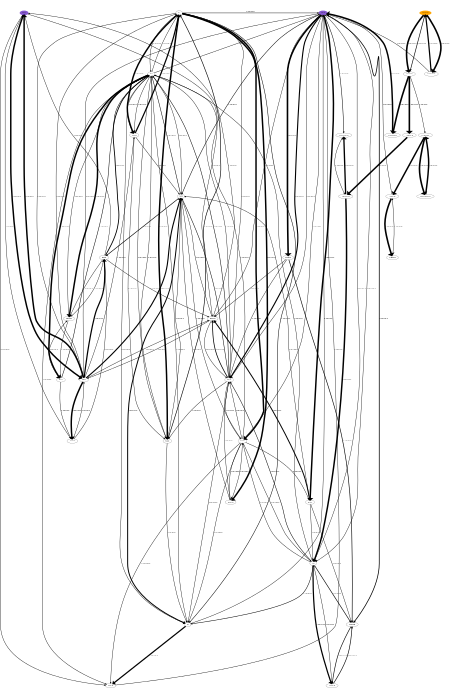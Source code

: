 digraph {
    graph [b="0,0,1558,558", rankdir=TB, center=true, splines=True, size="3,5!", dpi=400, ratio="fill"];
	NO -> N2 [label="7.1E-01%" fontcolor=black fontname=serif fontsize=16 penwidth=3]
	NO -> NNH [label="1.9E-01%" fontcolor=black fontname=serif fontsize=16 penwidth=3]
	NO -> NH [label="1.9E-02%" fontcolor=black fontname=serif fontsize=16 penwidth=3]
	NO -> HONO [label="1.0E+02%" fontcolor=black fontname=serif fontsize=16 penwidth=12]
	NO -> N [label="1.3E+00%" fontcolor=black fontname=serif fontsize=16 penwidth=3]
	NO -> N2O [label="2.1E-01%" fontcolor=black fontname=serif fontsize=16 penwidth=3]
	NO -> NO2 [label="9.9E+01%" fontcolor=black fontname=serif fontsize=16 penwidth=12]
	NO -> HCN [label="3.0E+00%" fontcolor=black fontname=serif fontsize=16 penwidth=3]
	NO -> NCO [label="1.5E-01%" fontcolor=black fontname=serif fontsize=16 penwidth=3]
	NO -> H2CN [label="9.7E+00%" fontcolor=black fontname=serif fontsize=16 penwidth=3]
	N2O -> N2 [label="2.1E+01%" fontcolor=black fontname=serif fontsize=16 penwidth=5]
	N2O -> NH [label="5.8E-01%" fontcolor=black fontname=serif fontsize=16 penwidth=3]
	N2O -> N [label="3.1E-02%" fontcolor=black fontname=serif fontsize=16 penwidth=3]
	N2O -> NO [label="2.4E+00%" fontcolor=black fontname=serif fontsize=16 penwidth=3]
	HCN -> NH2 [label="4.5E-02%" fontcolor=black fontname=serif fontsize=16 penwidth=3]
	HCN -> NH [label="1.5E+01%" fontcolor=black fontname=serif fontsize=16 penwidth=4]
	HCN -> HNC [label="1.0E+02%" fontcolor=black fontname=serif fontsize=16 penwidth=12]
	HCN -> CN [label="3.6E+00%" fontcolor=black fontname=serif fontsize=16 penwidth=3]
	HCN -> HNCO [label="9.2E+00%" fontcolor=black fontname=serif fontsize=16 penwidth=3]
	HCN -> NCO [label="6.8E+01%" fontcolor=black fontname=serif fontsize=16 penwidth=9]
	HCN -> CH2CHCN [label="1.2E+01%" fontcolor=black fontname=serif fontsize=16 penwidth=4]
	HCN -> HOCN [label="1.0E+02%" fontcolor=black fontname=serif fontsize=16 penwidth=13]
	HCN -> CH3CN [label="3.3E+01%" fontcolor=black fontname=serif fontsize=16 penwidth=6]
	H2CN -> HCN [label="1.5E-01%" fontcolor=black fontname=serif fontsize=16 penwidth=3]
	NH3 -> NH2 [label="1.0E+02%" fontcolor=black fontname=serif fontsize=16 penwidth=12]
	NH3 -> HNCO [label="2.3E-01%" fontcolor=black fontname=serif fontsize=16 penwidth=3]
	NH3 -> H2CN [label="9.1E+00%" fontcolor=black fontname=serif fontsize=16 penwidth=3]
	NO2 -> HONO [label="2.6E-01%" fontcolor=black fontname=serif fontsize=16 penwidth=3]
	NO2 -> H2NO [label="8.4E-02%" fontcolor=black fontname=serif fontsize=16 penwidth=3]
	NO2 -> NO [label="1.5E+01%" fontcolor=black fontname=serif fontsize=16 penwidth=4]
	N2 -> NNH [label="1.0E+02%" fontcolor=black fontname=serif fontsize=16 penwidth=12]
	N2 -> NH2 [label="1.6E-01%" fontcolor=black fontname=serif fontsize=16 penwidth=3]
	N2 -> N [label="1.5E+01%" fontcolor=black fontname=serif fontsize=16 penwidth=4]
	N2 -> N2O [label="9.9E+01%" fontcolor=black fontname=serif fontsize=16 penwidth=12]
	N2 -> NO [label="3.7E-01%" fontcolor=black fontname=serif fontsize=16 penwidth=3]
	N2 -> HCN [label="1.0E-02%" fontcolor=black fontname=serif fontsize=16 penwidth=3]
	N2 -> NCN [label="9.7E+01%" fontcolor=black fontname=serif fontsize=16 penwidth=12]
	N2 -> HNCN [label="9.5E+01%" fontcolor=black fontname=serif fontsize=16 penwidth=12]
	N -> NO [label="2.0E+00%" fontcolor=black fontname=serif fontsize=16 penwidth=3]
	N -> HCN [label="6.2E-02%" fontcolor=black fontname=serif fontsize=16 penwidth=3]
	N -> H2CN [label="7.9E+01%" fontcolor=black fontname=serif fontsize=16 penwidth=10]
	C5H5N -> C5H4N [label="1.0E+02%" fontcolor=black fontname=serif fontsize=16 penwidth=13]
	C5H5N -> C5H5NO [label="1.0E+02%" fontcolor=black fontname=serif fontsize=16 penwidth=13]
	NCO -> N2 [label="3.3E-01%" fontcolor=black fontname=serif fontsize=16 penwidth=3]
	NCO -> NH [label="1.3E+01%" fontcolor=black fontname=serif fontsize=16 penwidth=4]
	NCO -> N [label="3.6E+00%" fontcolor=black fontname=serif fontsize=16 penwidth=3]
	NCO -> N2O [label="2.1E-01%" fontcolor=black fontname=serif fontsize=16 penwidth=3]
	NCO -> NO [label="1.7E+01%" fontcolor=black fontname=serif fontsize=16 penwidth=4]
	NCO -> HCN [label="5.8E-02%" fontcolor=black fontname=serif fontsize=16 penwidth=3]
	NCO -> HNCO [label="3.1E+01%" fontcolor=black fontname=serif fontsize=16 penwidth=6]
	NCO -> NCN [label="1.7E-02%" fontcolor=black fontname=serif fontsize=16 penwidth=3]
	HONO -> HNO [label="7.1E-02%" fontcolor=black fontname=serif fontsize=16 penwidth=3]
	HONO -> NO [label="1.6E-02%" fontcolor=black fontname=serif fontsize=16 penwidth=3]
	HONO -> NO2 [label="1.2E+00%" fontcolor=black fontname=serif fontsize=16 penwidth=3]
	NNH -> N2 [label="7.7E+01%" fontcolor=black fontname=serif fontsize=16 penwidth=10]
	NNH -> NH [label="4.6E-01%" fontcolor=black fontname=serif fontsize=16 penwidth=3]
	NNH -> N2O [label="6.7E-01%" fontcolor=black fontname=serif fontsize=16 penwidth=3]
	NNH -> NO [label="1.1E-01%" fontcolor=black fontname=serif fontsize=16 penwidth=3]
	NH -> HNO [label="2.3E+01%" fontcolor=black fontname=serif fontsize=16 penwidth=5]
	NH -> N [label="5.9E+01%" fontcolor=black fontname=serif fontsize=16 penwidth=8]
	NH -> NO [label="1.2E+01%" fontcolor=black fontname=serif fontsize=16 penwidth=4]
	NH2 -> N2 [label="3.9E-01%" fontcolor=black fontname=serif fontsize=16 penwidth=3]
	NH2 -> NNH [label="1.9E-01%" fontcolor=black fontname=serif fontsize=16 penwidth=3]
	NH2 -> NH [label="6.6E+01%" fontcolor=black fontname=serif fontsize=16 penwidth=9]
	NH2 -> HNO [label="7.0E+01%" fontcolor=black fontname=serif fontsize=16 penwidth=10]
	NH2 -> H2NO [label="1.0E+02%" fontcolor=black fontname=serif fontsize=16 penwidth=12]
	NH2 -> NH3 [label="1.0E+02%" fontcolor=black fontname=serif fontsize=16 penwidth=12]
	NH2 -> HNCO [label="3.8E-02%" fontcolor=black fontname=serif fontsize=16 penwidth=3]
	HNC -> NH [label="2.2E+00%" fontcolor=black fontname=serif fontsize=16 penwidth=3]
	HNC -> CN [label="3.4E-02%" fontcolor=black fontname=serif fontsize=16 penwidth=3]
	HNC -> HNCO [label="5.9E+01%" fontcolor=black fontname=serif fontsize=16 penwidth=8]
	HNC -> CH3CN [label="1.4E-01%" fontcolor=black fontname=serif fontsize=16 penwidth=3]
	CN -> N [label="1.2E+01%" fontcolor=black fontname=serif fontsize=16 penwidth=4]
	CN -> NO [label="9.5E-01%" fontcolor=black fontname=serif fontsize=16 penwidth=3]
	CN -> HCN [label="2.5E-01%" fontcolor=black fontname=serif fontsize=16 penwidth=3]
	CN -> NCO [label="1.9E+01%" fontcolor=black fontname=serif fontsize=16 penwidth=4]
	CN -> NCN [label="1.7E-02%" fontcolor=black fontname=serif fontsize=16 penwidth=3]
	CN -> CH3CN [label="2.1E+01%" fontcolor=black fontname=serif fontsize=16 penwidth=5]
	CN -> CH2CN [label="7.4E+01%" fontcolor=black fontname=serif fontsize=16 penwidth=10]
	HNCO -> NH2 [label="2.4E-01%" fontcolor=black fontname=serif fontsize=16 penwidth=3]
	HNCO -> NH [label="2.8E+00%" fontcolor=black fontname=serif fontsize=16 penwidth=3]
	HNCO -> NH3 [label="1.8E-02%" fontcolor=black fontname=serif fontsize=16 penwidth=3]
	HNCO -> NCO [label="4.6E+00%" fontcolor=black fontname=serif fontsize=16 penwidth=3]
	CH2CHCN -> CHCHCN [label="3.6E-02%" fontcolor=black fontname=serif fontsize=16 penwidth=3]
	HOCN -> HNCO [label="1.2E-02%" fontcolor=black fontname=serif fontsize=16 penwidth=3]
	HOCN -> NCO [label="7.7E+00%" fontcolor=black fontname=serif fontsize=16 penwidth=3]
	HOCN -> CH3CN [label="2.1E+01%" fontcolor=black fontname=serif fontsize=16 penwidth=5]
	CH3CN -> CH2CN [label="2.6E+01%" fontcolor=black fontname=serif fontsize=16 penwidth=5]
	H2NO -> NH2 [label="1.3E-02%" fontcolor=black fontname=serif fontsize=16 penwidth=3]
	H2NO -> HNO [label="6.5E+00%" fontcolor=black fontname=serif fontsize=16 penwidth=3]
	H2NO -> NH3 [label="3.1E-02%" fontcolor=black fontname=serif fontsize=16 penwidth=3]
	NCN -> NH [label="1.6E-02%" fontcolor=black fontname=serif fontsize=16 penwidth=3]
	NCN -> N [label="9.5E+00%" fontcolor=black fontname=serif fontsize=16 penwidth=3]
	NCN -> NO [label="7.7E-01%" fontcolor=black fontname=serif fontsize=16 penwidth=3]
	NCN -> HCN [label="2.1E+00%" fontcolor=black fontname=serif fontsize=16 penwidth=3]
	NCN -> HNC [label="6.6E-02%" fontcolor=black fontname=serif fontsize=16 penwidth=3]
	NCN -> CN [label="1.3E+00%" fontcolor=black fontname=serif fontsize=16 penwidth=3]
	NCN -> NCO [label="2.0E-02%" fontcolor=black fontname=serif fontsize=16 penwidth=3]
	NCN -> H2CN [label="2.1E+00%" fontcolor=black fontname=serif fontsize=16 penwidth=3]
	NCN -> HNCN [label="5.3E+00%" fontcolor=black fontname=serif fontsize=16 penwidth=3]
	HNCN -> NH [label="1.2E-01%" fontcolor=black fontname=serif fontsize=16 penwidth=3]
	HNCN -> NCO [label="1.3E-01%" fontcolor=black fontname=serif fontsize=16 penwidth=3]
	HNCN -> NCN [label="2.5E+00%" fontcolor=black fontname=serif fontsize=16 penwidth=3]
	C5H4N -> C5H5N [label="2.3E+01%" fontcolor=black fontname=serif fontsize=16 penwidth=5]
	C5H4N -> C5H4NO [label="1.2E-01%" fontcolor=black fontname=serif fontsize=16 penwidth=3]
	C5H4N -> C5H4NO2 [label="1.0E+02%" fontcolor=black fontname=serif fontsize=16 penwidth=13]
	C5H4N -> C4H4CN [label="1.0E+02%" fontcolor=black fontname=serif fontsize=16 penwidth=13]
	C5H5NO -> HCN [label="1.0E+00%" fontcolor=black fontname=serif fontsize=16 penwidth=3]
	C5H5NO -> C5H5N [label="7.7E+01%" fontcolor=black fontname=serif fontsize=16 penwidth=10]
	HNO -> HONO [label="3.9E-02%" fontcolor=black fontname=serif fontsize=16 penwidth=3]
	HNO -> NH3 [label="4.0E-02%" fontcolor=black fontname=serif fontsize=16 penwidth=3]
	HNO -> NO [label="4.9E+01%" fontcolor=black fontname=serif fontsize=16 penwidth=7]
	HNO -> HNCO [label="3.1E-02%" fontcolor=black fontname=serif fontsize=16 penwidth=3]
	CH2CN -> CN [label="1.2E-02%" fontcolor=black fontname=serif fontsize=16 penwidth=3]
	CH2CN -> CH3CN [label="2.5E+01%" fontcolor=black fontname=serif fontsize=16 penwidth=5]
	CHCHCN -> CN [label="9.5E+01%" fontcolor=black fontname=serif fontsize=16 penwidth=12]
	CHCHCN -> CH2CHCN [label="8.8E+01%" fontcolor=black fontname=serif fontsize=16 penwidth=11]
	C5H4NO -> PYRLYL [label="9.5E+01%" fontcolor=black fontname=serif fontsize=16 penwidth=12]
	C5H4NO -> BNC4H4CO [label="1.0E+02%" fontcolor=black fontname=serif fontsize=16 penwidth=13]
	C5H4NO2 -> HCN [label="9.1E+01%" fontcolor=black fontname=serif fontsize=16 penwidth=12]
	C4H4CN -> CHCHCN [label="1.0E+02%" fontcolor=black fontname=serif fontsize=16 penwidth=12]
	PYRLYL -> HCN [label="2.3E+00%" fontcolor=black fontname=serif fontsize=16 penwidth=3]
	PYRLYL -> C4H5N [label="1.0E+02%" fontcolor=black fontname=serif fontsize=16 penwidth=13]
	BNC4H4CO -> C5H4NO [label="1.0E+02%" fontcolor=black fontname=serif fontsize=16 penwidth=12]
	C4H5N -> PYRLYL [label="5.3E+00%" fontcolor=black fontname=serif fontsize=16 penwidth=3]
	NO [fontname=serif fontsize=16]
	N2O [fontname=serif fontsize=16]
	HCN [fontname=serif fontsize=16]
	H2CN [fontname=serif fontsize=16]
	NH3 [fontname=serif fontsize=16]
	NO2 [fontname=serif fontsize=16]
	N2 [fontname=serif fontsize=16]
	N [fontname=serif fontsize=16]
	C5H5N [fontname=serif fontsize=16]
	NCO [fontname=serif fontsize=16]
	HONO [fontname=serif fontsize=16]
	NNH [fontname=serif fontsize=16]
	NH [fontname=serif fontsize=16]
	NH2 [fontname=serif fontsize=16]
	HNC [fontname=serif fontsize=16]
	CN [fontname=serif fontsize=16]
	HNCO [fontname=serif fontsize=16]
	CH2CHCN [fontname=serif fontsize=16]
	HOCN [fontname=serif fontsize=16]
	CH3CN [fontname=serif fontsize=16]
	H2NO [fontname=serif fontsize=16]
	NCN [fontname=serif fontsize=16]
	HNCN [fontname=serif fontsize=16]
	C5H4N [fontname=serif fontsize=16]
	C5H5NO [fontname=serif fontsize=16]
	HNO [fontname=serif fontsize=16]
	CH2CN [fontname=serif fontsize=16]
	CHCHCN [fontname=serif fontsize=16]
	C5H4NO [fontname=serif fontsize=16]
	C5H4NO2 [fontname=serif fontsize=16]
	C4H4CN [fontname=serif fontsize=16]
	PYRLYL [fontname=serif fontsize=16]
	BNC4H4CO [fontname=serif fontsize=16]
	C4H5N [fontname=serif fontsize=16]
	HCN [color="#500dbab1" fillcolor="#500dbab1" style=filled]
	NH3 [color="#500dbab1" fillcolor="#500dbab1" style=filled]
	C5H5N [color=orange fillcolor=orange style=filled]

    {rank="source"; C5H5N,NH3,HCN,N2}
}